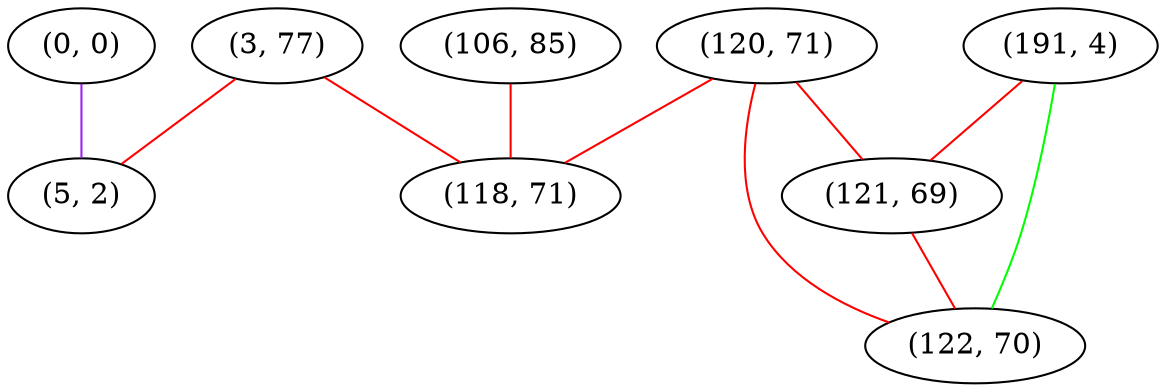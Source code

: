 graph "" {
"(0, 0)";
"(120, 71)";
"(3, 77)";
"(191, 4)";
"(121, 69)";
"(106, 85)";
"(118, 71)";
"(122, 70)";
"(5, 2)";
"(0, 0)" -- "(5, 2)"  [color=purple, key=0, weight=4];
"(120, 71)" -- "(121, 69)"  [color=red, key=0, weight=1];
"(120, 71)" -- "(122, 70)"  [color=red, key=0, weight=1];
"(120, 71)" -- "(118, 71)"  [color=red, key=0, weight=1];
"(3, 77)" -- "(118, 71)"  [color=red, key=0, weight=1];
"(3, 77)" -- "(5, 2)"  [color=red, key=0, weight=1];
"(191, 4)" -- "(121, 69)"  [color=red, key=0, weight=1];
"(191, 4)" -- "(122, 70)"  [color=green, key=0, weight=2];
"(121, 69)" -- "(122, 70)"  [color=red, key=0, weight=1];
"(106, 85)" -- "(118, 71)"  [color=red, key=0, weight=1];
}

